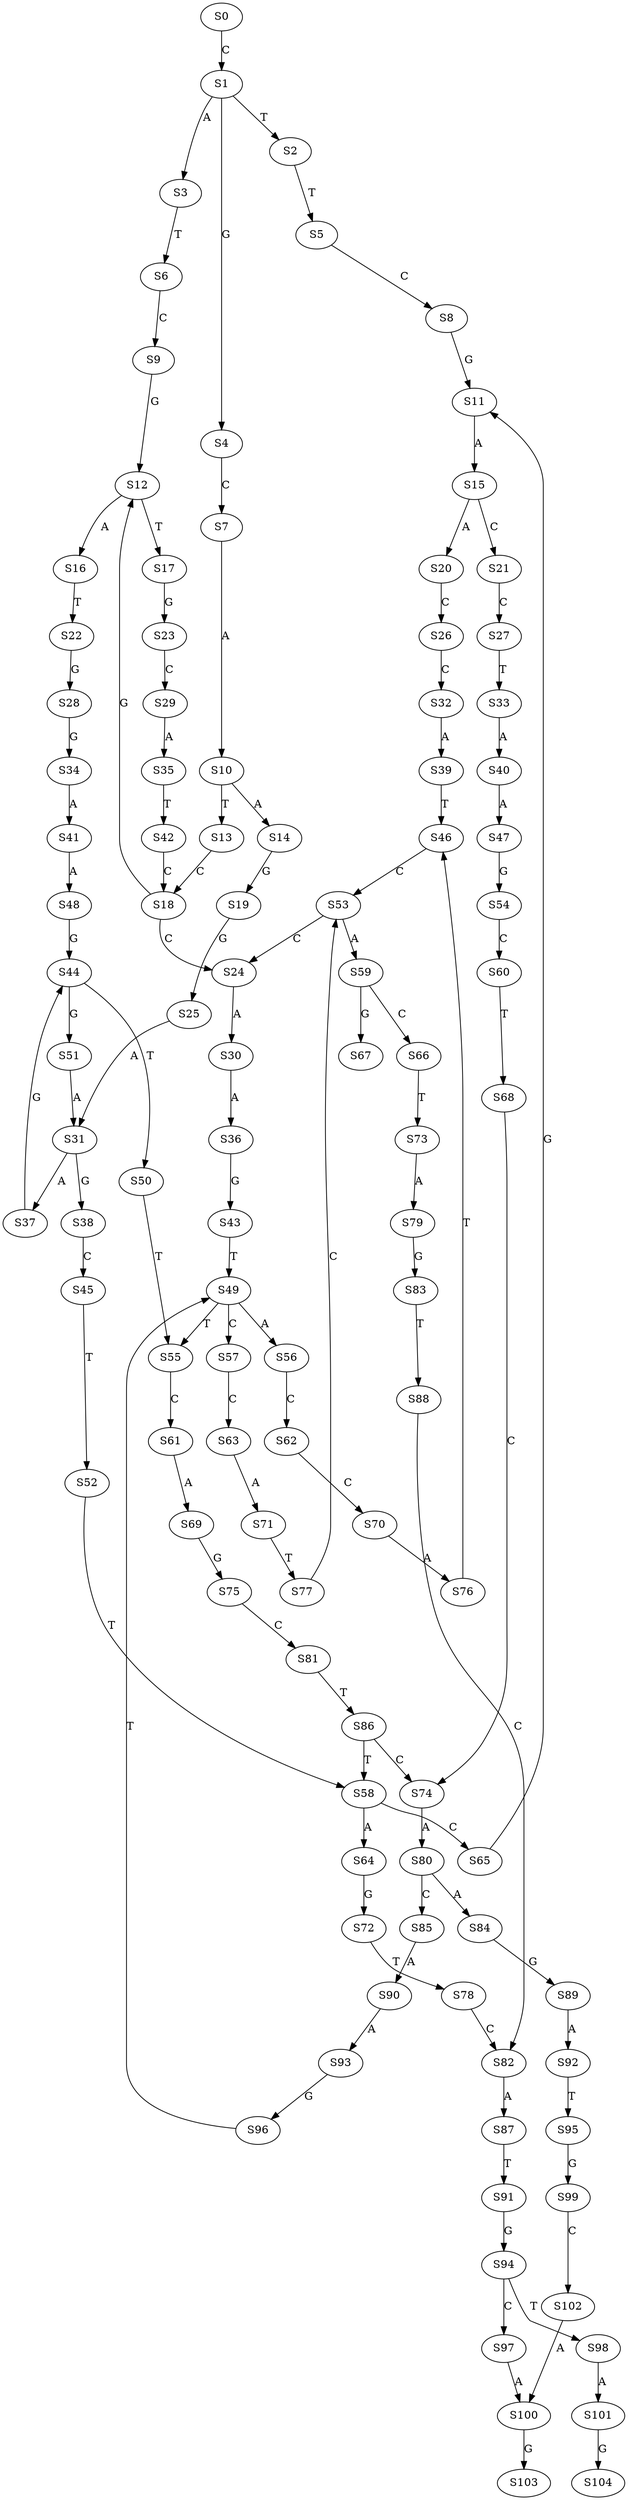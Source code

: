 strict digraph  {
	S0 -> S1 [ label = C ];
	S1 -> S2 [ label = T ];
	S1 -> S3 [ label = A ];
	S1 -> S4 [ label = G ];
	S2 -> S5 [ label = T ];
	S3 -> S6 [ label = T ];
	S4 -> S7 [ label = C ];
	S5 -> S8 [ label = C ];
	S6 -> S9 [ label = C ];
	S7 -> S10 [ label = A ];
	S8 -> S11 [ label = G ];
	S9 -> S12 [ label = G ];
	S10 -> S13 [ label = T ];
	S10 -> S14 [ label = A ];
	S11 -> S15 [ label = A ];
	S12 -> S16 [ label = A ];
	S12 -> S17 [ label = T ];
	S13 -> S18 [ label = C ];
	S14 -> S19 [ label = G ];
	S15 -> S20 [ label = A ];
	S15 -> S21 [ label = C ];
	S16 -> S22 [ label = T ];
	S17 -> S23 [ label = G ];
	S18 -> S24 [ label = C ];
	S18 -> S12 [ label = G ];
	S19 -> S25 [ label = G ];
	S20 -> S26 [ label = C ];
	S21 -> S27 [ label = C ];
	S22 -> S28 [ label = G ];
	S23 -> S29 [ label = C ];
	S24 -> S30 [ label = A ];
	S25 -> S31 [ label = A ];
	S26 -> S32 [ label = C ];
	S27 -> S33 [ label = T ];
	S28 -> S34 [ label = G ];
	S29 -> S35 [ label = A ];
	S30 -> S36 [ label = A ];
	S31 -> S37 [ label = A ];
	S31 -> S38 [ label = G ];
	S32 -> S39 [ label = A ];
	S33 -> S40 [ label = A ];
	S34 -> S41 [ label = A ];
	S35 -> S42 [ label = T ];
	S36 -> S43 [ label = G ];
	S37 -> S44 [ label = G ];
	S38 -> S45 [ label = C ];
	S39 -> S46 [ label = T ];
	S40 -> S47 [ label = A ];
	S41 -> S48 [ label = A ];
	S42 -> S18 [ label = C ];
	S43 -> S49 [ label = T ];
	S44 -> S50 [ label = T ];
	S44 -> S51 [ label = G ];
	S45 -> S52 [ label = T ];
	S46 -> S53 [ label = C ];
	S47 -> S54 [ label = G ];
	S48 -> S44 [ label = G ];
	S49 -> S55 [ label = T ];
	S49 -> S56 [ label = A ];
	S49 -> S57 [ label = C ];
	S50 -> S55 [ label = T ];
	S51 -> S31 [ label = A ];
	S52 -> S58 [ label = T ];
	S53 -> S24 [ label = C ];
	S53 -> S59 [ label = A ];
	S54 -> S60 [ label = C ];
	S55 -> S61 [ label = C ];
	S56 -> S62 [ label = C ];
	S57 -> S63 [ label = C ];
	S58 -> S64 [ label = A ];
	S58 -> S65 [ label = C ];
	S59 -> S66 [ label = C ];
	S59 -> S67 [ label = G ];
	S60 -> S68 [ label = T ];
	S61 -> S69 [ label = A ];
	S62 -> S70 [ label = C ];
	S63 -> S71 [ label = A ];
	S64 -> S72 [ label = G ];
	S65 -> S11 [ label = G ];
	S66 -> S73 [ label = T ];
	S68 -> S74 [ label = C ];
	S69 -> S75 [ label = G ];
	S70 -> S76 [ label = A ];
	S71 -> S77 [ label = T ];
	S72 -> S78 [ label = T ];
	S73 -> S79 [ label = A ];
	S74 -> S80 [ label = A ];
	S75 -> S81 [ label = C ];
	S76 -> S46 [ label = T ];
	S77 -> S53 [ label = C ];
	S78 -> S82 [ label = C ];
	S79 -> S83 [ label = G ];
	S80 -> S84 [ label = A ];
	S80 -> S85 [ label = C ];
	S81 -> S86 [ label = T ];
	S82 -> S87 [ label = A ];
	S83 -> S88 [ label = T ];
	S84 -> S89 [ label = G ];
	S85 -> S90 [ label = A ];
	S86 -> S58 [ label = T ];
	S86 -> S74 [ label = C ];
	S87 -> S91 [ label = T ];
	S88 -> S82 [ label = C ];
	S89 -> S92 [ label = A ];
	S90 -> S93 [ label = A ];
	S91 -> S94 [ label = G ];
	S92 -> S95 [ label = T ];
	S93 -> S96 [ label = G ];
	S94 -> S97 [ label = C ];
	S94 -> S98 [ label = T ];
	S95 -> S99 [ label = G ];
	S96 -> S49 [ label = T ];
	S97 -> S100 [ label = A ];
	S98 -> S101 [ label = A ];
	S99 -> S102 [ label = C ];
	S100 -> S103 [ label = G ];
	S101 -> S104 [ label = G ];
	S102 -> S100 [ label = A ];
}
